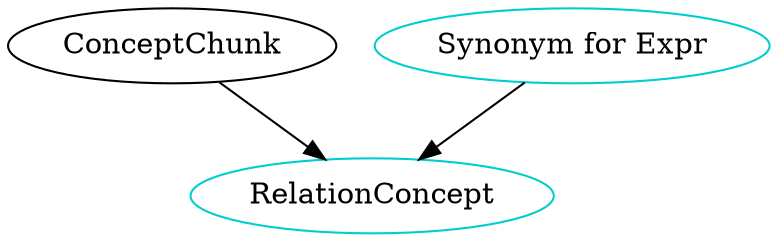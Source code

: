 digraph relationconcept {
	/* relationships between independent and dependent components */
	ConceptChunk -> RelationConcept;
    Relation -> RelationConcept;
    
	/* definitions for each type component */
	RelationConcept 	    [shape=oval, color=cyan3, label="RelationConcept"];
    Relation               [shape=oval, color=cyan3, label="Synonym for Expr"];

}

/* dot -Tpng sample.dot -o sample.png */
